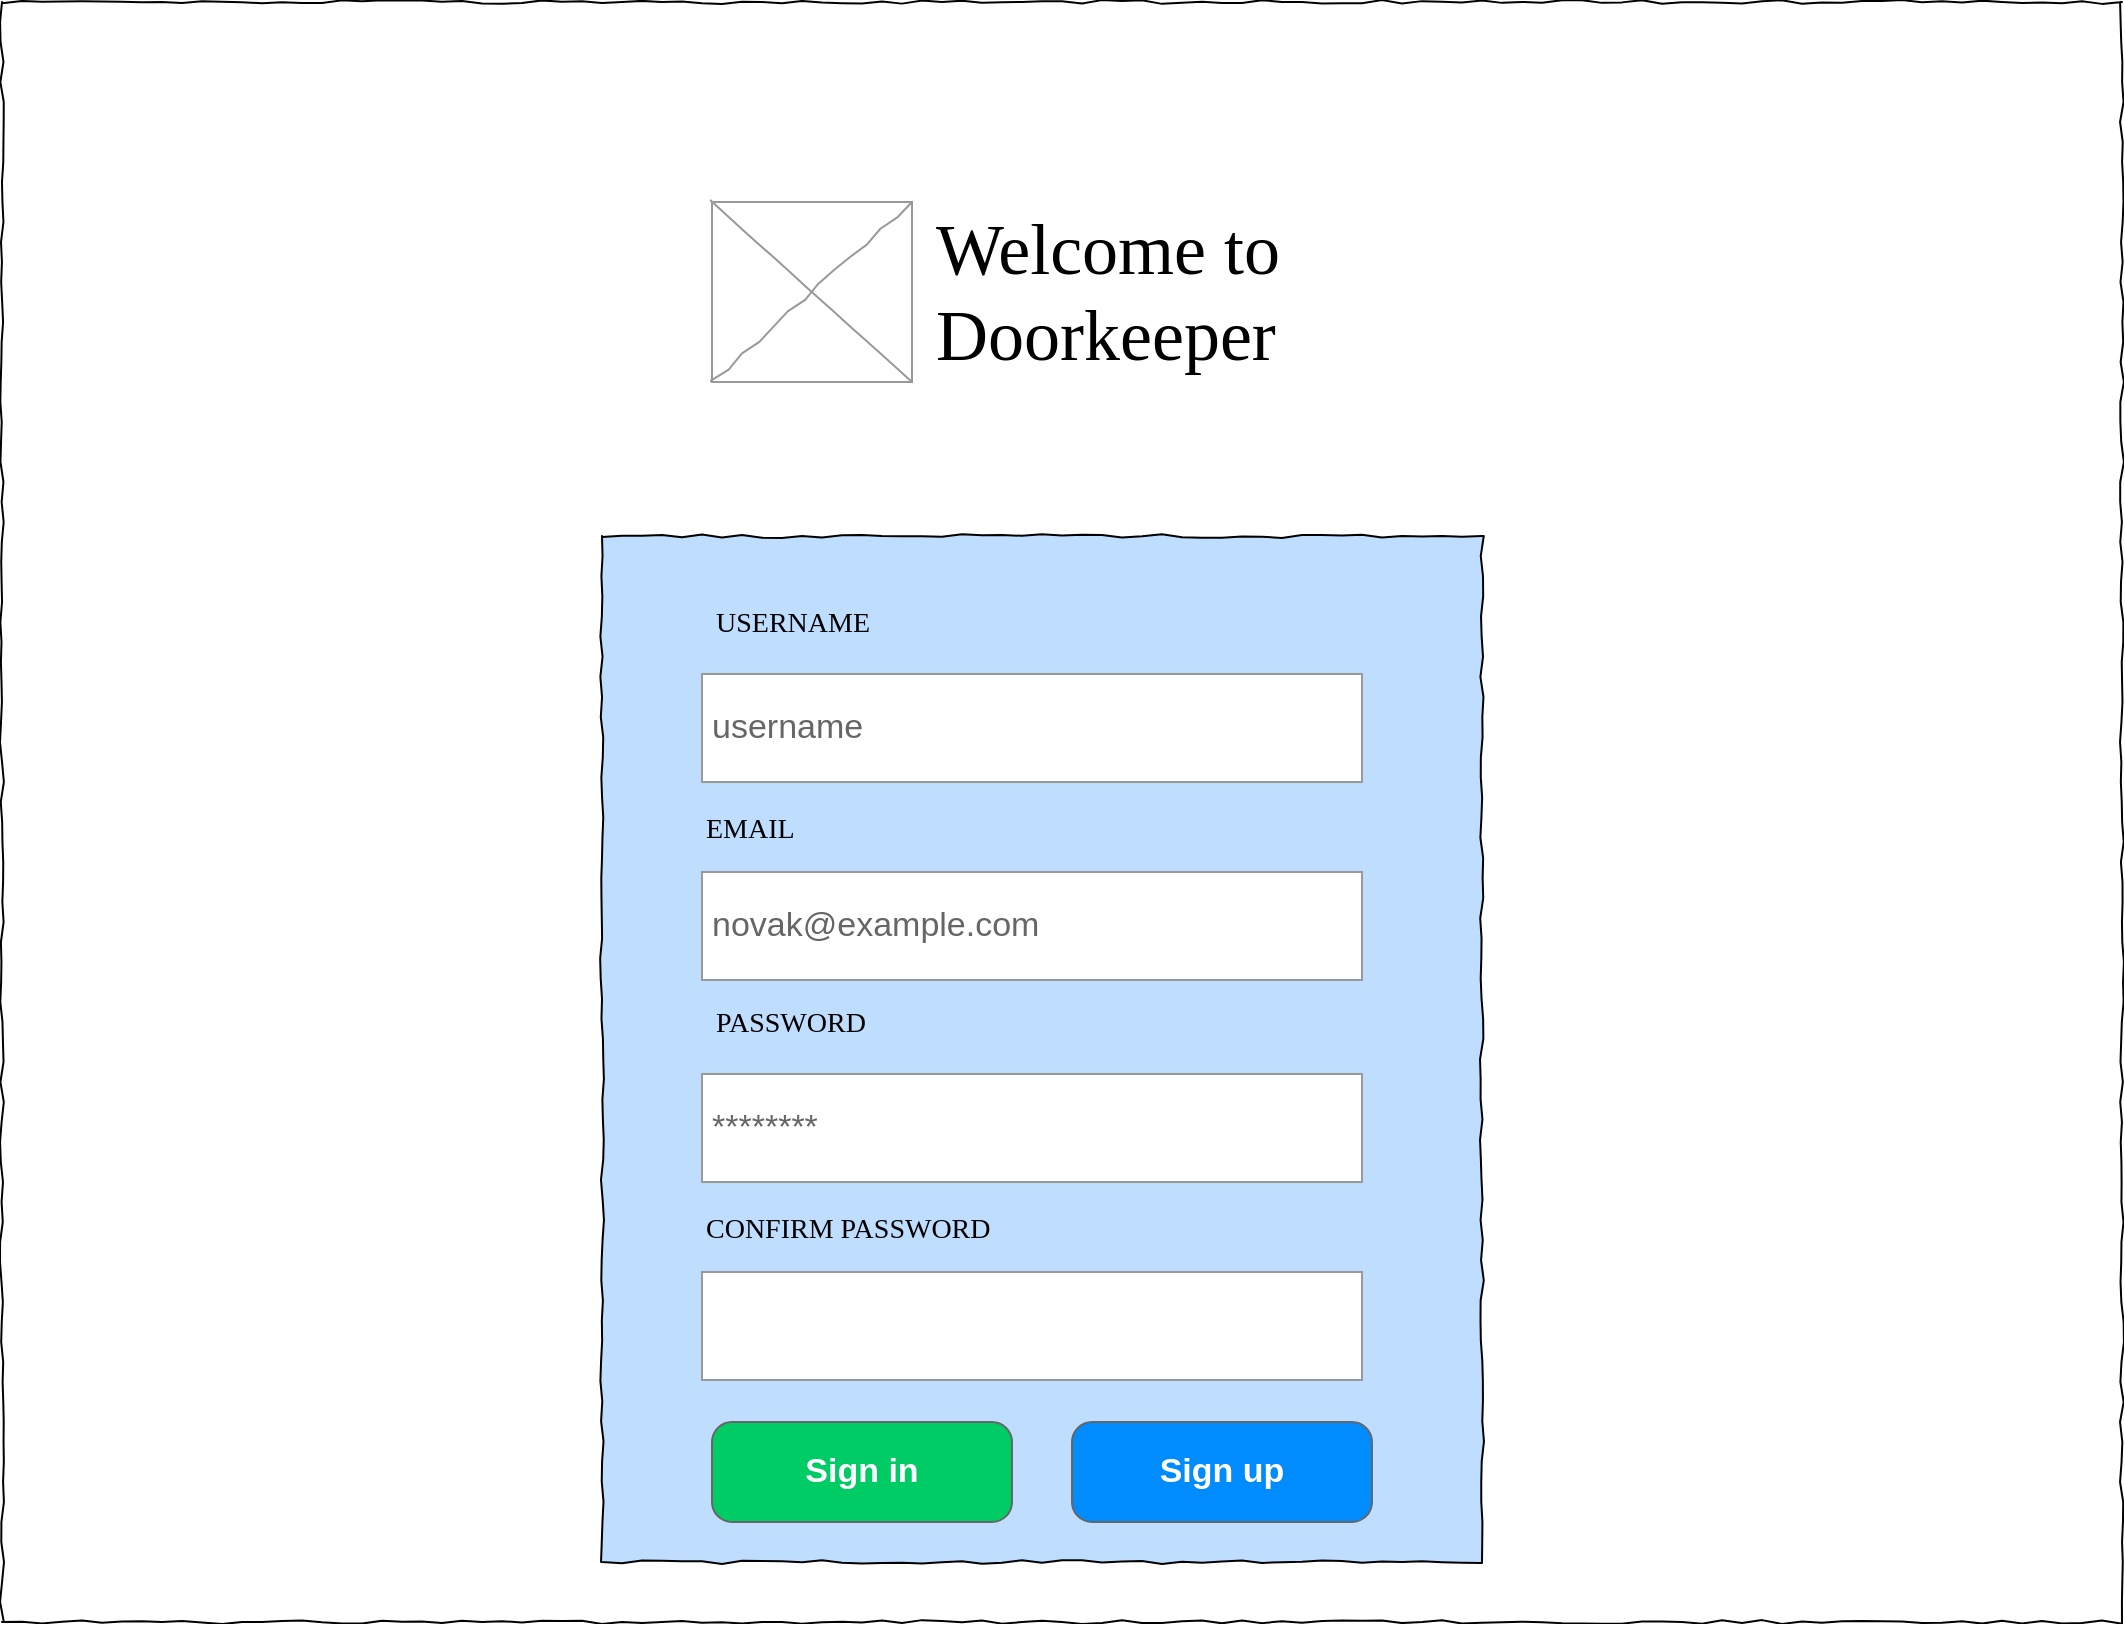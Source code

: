 <mxfile version="21.2.1" type="device">
  <diagram name="Page-1" id="03018318-947c-dd8e-b7a3-06fadd420f32">
    <mxGraphModel dx="1517" dy="874" grid="1" gridSize="10" guides="1" tooltips="1" connect="1" arrows="1" fold="1" page="1" pageScale="1" pageWidth="1100" pageHeight="850" background="none" math="0" shadow="0">
      <root>
        <mxCell id="0" />
        <mxCell id="1" parent="0" />
        <mxCell id="677b7b8949515195-1" value="" style="whiteSpace=wrap;html=1;rounded=0;shadow=0;labelBackgroundColor=none;strokeColor=#000000;strokeWidth=1;fillColor=default;fontFamily=Verdana;fontSize=12;fontColor=#000000;align=center;comic=1;" parent="1" vertex="1">
          <mxGeometry x="20" y="10" width="1060" height="810" as="geometry" />
        </mxCell>
        <mxCell id="677b7b8949515195-11" value="&lt;div style=&quot;font-size: 36px;&quot;&gt;&lt;font style=&quot;font-size: 36px;&quot;&gt;Welcome to &lt;br&gt;&lt;/font&gt;&lt;/div&gt;&lt;div style=&quot;font-size: 36px;&quot;&gt;&lt;font style=&quot;font-size: 36px;&quot;&gt;Doorkeeper&lt;font style=&quot;font-size: 36px;&quot;&gt;&lt;br&gt;&lt;/font&gt;&lt;/font&gt;&lt;/div&gt;" style="text;html=1;points=[];align=left;verticalAlign=top;spacingTop=-4;fontSize=14;fontFamily=Verdana" parent="1" vertex="1">
          <mxGeometry x="485" y="110" width="220" height="90" as="geometry" />
        </mxCell>
        <mxCell id="677b7b8949515195-16" value="" style="verticalLabelPosition=bottom;shadow=0;dashed=0;align=center;html=1;verticalAlign=top;strokeWidth=1;shape=mxgraph.mockup.graphics.simpleIcon;strokeColor=#999999;rounded=0;labelBackgroundColor=none;fontFamily=Verdana;fontSize=14;fontColor=#000000;comic=1;" parent="1" vertex="1">
          <mxGeometry x="375" y="110" width="100" height="90" as="geometry" />
        </mxCell>
        <mxCell id="677b7b8949515195-25" value="" style="whiteSpace=wrap;html=1;rounded=0;shadow=0;labelBackgroundColor=none;strokeWidth=1;fillColor=#BFDDFF;fontFamily=Verdana;fontSize=12;align=center;comic=1;" parent="1" vertex="1">
          <mxGeometry x="320" y="277" width="440" height="513" as="geometry" />
        </mxCell>
        <mxCell id="677b7b8949515195-44" value="USERNAME" style="text;html=1;points=[];align=left;verticalAlign=top;spacingTop=-4;fontSize=14;fontFamily=Verdana" parent="1" vertex="1">
          <mxGeometry x="375" y="310" width="170" height="20" as="geometry" />
        </mxCell>
        <mxCell id="677b7b8949515195-45" value="EMAIL" style="text;html=1;points=[];align=left;verticalAlign=top;spacingTop=-4;fontSize=14;fontFamily=Verdana" parent="1" vertex="1">
          <mxGeometry x="370" y="413" width="170" height="20" as="geometry" />
        </mxCell>
        <mxCell id="N9H6feamFokOuxxGdozA-6" value="novak@example.com" style="strokeWidth=1;shadow=0;dashed=0;align=center;html=1;shape=mxgraph.mockup.forms.pwField;strokeColor=#999999;mainText=;align=left;fontColor=#666666;fontSize=17;spacingLeft=3;" vertex="1" parent="1">
          <mxGeometry x="370" y="445" width="330" height="54" as="geometry" />
        </mxCell>
        <mxCell id="N9H6feamFokOuxxGdozA-19" value="username" style="strokeWidth=1;shadow=0;dashed=0;align=center;html=1;shape=mxgraph.mockup.forms.pwField;strokeColor=#999999;mainText=;align=left;fontColor=#666666;fontSize=17;spacingLeft=3;" vertex="1" parent="1">
          <mxGeometry x="370" y="346" width="330" height="54" as="geometry" />
        </mxCell>
        <mxCell id="N9H6feamFokOuxxGdozA-20" value="Sign in" style="strokeWidth=1;shadow=0;dashed=0;align=center;html=1;shape=mxgraph.mockup.buttons.button;strokeColor=#666666;fontColor=#ffffff;mainText=;buttonStyle=round;fontSize=17;fontStyle=1;fillColor=#00CC66;whiteSpace=wrap;" vertex="1" parent="1">
          <mxGeometry x="375" y="720" width="150" height="50" as="geometry" />
        </mxCell>
        <mxCell id="N9H6feamFokOuxxGdozA-21" value="Sign up" style="strokeWidth=1;shadow=0;dashed=0;align=center;html=1;shape=mxgraph.mockup.buttons.button;strokeColor=#666666;fontColor=#ffffff;mainText=;buttonStyle=round;fontSize=17;fontStyle=1;fillColor=#008cff;whiteSpace=wrap;" vertex="1" parent="1">
          <mxGeometry x="555" y="720" width="150" height="50" as="geometry" />
        </mxCell>
        <mxCell id="N9H6feamFokOuxxGdozA-22" value="PASSWORD" style="text;html=1;points=[];align=left;verticalAlign=top;spacingTop=-4;fontSize=14;fontFamily=Verdana" vertex="1" parent="1">
          <mxGeometry x="375" y="510" width="170" height="20" as="geometry" />
        </mxCell>
        <mxCell id="N9H6feamFokOuxxGdozA-23" value="CONFIRM PASSWORD" style="text;html=1;points=[];align=left;verticalAlign=top;spacingTop=-4;fontSize=14;fontFamily=Verdana" vertex="1" parent="1">
          <mxGeometry x="370" y="613" width="170" height="20" as="geometry" />
        </mxCell>
        <mxCell id="N9H6feamFokOuxxGdozA-24" value="" style="strokeWidth=1;shadow=0;dashed=0;align=center;html=1;shape=mxgraph.mockup.forms.pwField;strokeColor=#999999;mainText=;align=left;fontColor=#666666;fontSize=17;spacingLeft=3;" vertex="1" parent="1">
          <mxGeometry x="370" y="645" width="330" height="54" as="geometry" />
        </mxCell>
        <mxCell id="N9H6feamFokOuxxGdozA-25" value="********" style="strokeWidth=1;shadow=0;dashed=0;align=center;html=1;shape=mxgraph.mockup.forms.pwField;strokeColor=#999999;mainText=;align=left;fontColor=#666666;fontSize=17;spacingLeft=3;" vertex="1" parent="1">
          <mxGeometry x="370" y="546" width="330" height="54" as="geometry" />
        </mxCell>
      </root>
    </mxGraphModel>
  </diagram>
</mxfile>

